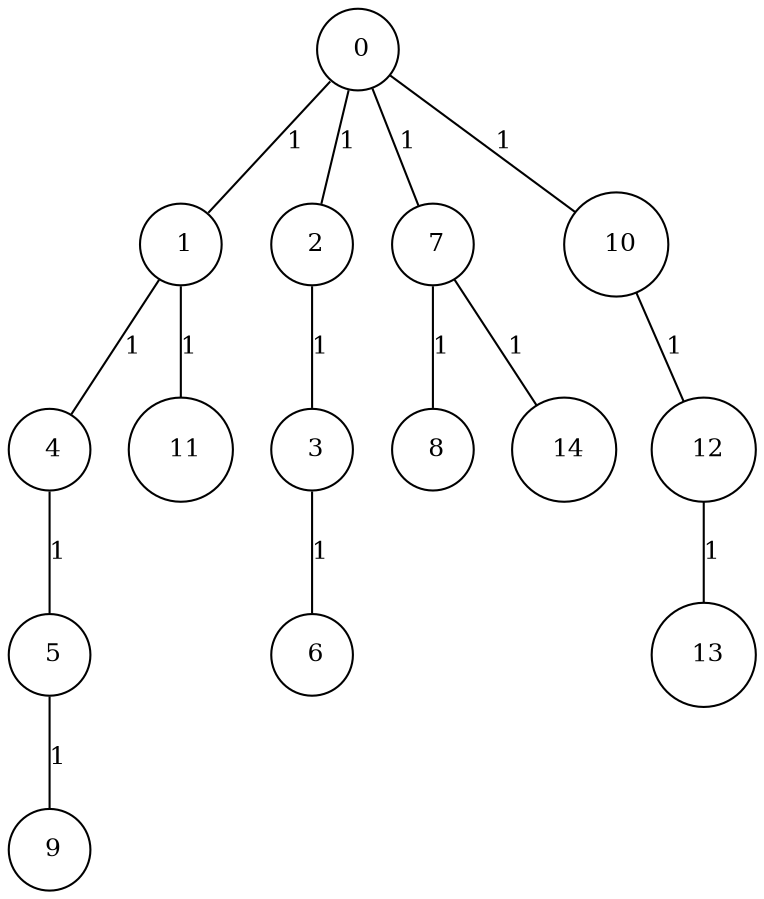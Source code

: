 graph G {
size="8.5,11;"
ratio = "expand;"
fixedsize="true;"
overlap="scale;"
node[shape=circle,width=.12,hight=.12,fontsize=12]
edge[fontsize=12]

0[label=" 0" color=black, pos="0.6963263,2.8133837!"];
1[label=" 1" color=black, pos="2.18826,1.4130756!"];
2[label=" 2" color=black, pos="0.15809821,1.9693348!"];
3[label=" 3" color=black, pos="1.9426496,1.756658!"];
4[label=" 4" color=black, pos="1.5002564,1.899593!"];
5[label=" 5" color=black, pos="2.2458541,1.5930595!"];
6[label=" 6" color=black, pos="1.3303199,0.70825959!"];
7[label=" 7" color=black, pos="1.0195092,0.74915785!"];
8[label=" 8" color=black, pos="0.10467246,1.3656818!"];
9[label=" 9" color=black, pos="1.1280087,2.5451561!"];
10[label=" 10" color=black, pos="2.0041728,0.79899917!"];
11[label=" 11" color=black, pos="0.42910742,1.3553992!"];
12[label=" 12" color=black, pos="1.5544785,1.3363088!"];
13[label=" 13" color=black, pos="0.021010105,1.8348387!"];
14[label=" 14" color=black, pos="2.1070718,2.0697851!"];
0--1[label="1"]
0--2[label="1"]
0--7[label="1"]
0--10[label="1"]
1--4[label="1"]
1--11[label="1"]
2--3[label="1"]
3--6[label="1"]
4--5[label="1"]
5--9[label="1"]
7--8[label="1"]
7--14[label="1"]
10--12[label="1"]
12--13[label="1"]

}
